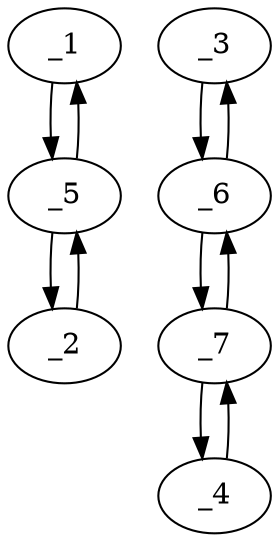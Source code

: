 digraph f0073_07 {
	_1	 [x="30.000000",
		y="74.000000"];
	_5	 [x="39.000000",
		y="87.000000"];
	_1 -> _5	 [angle="0.965252",
		orient="0.822192"];
	_2	 [x="35.000000",
		y="100.000000"];
	_2 -> _5	 [angle="-1.272297",
		orient="-0.955779"];
	_3	 [x="145.000000",
		y="101.000000"];
	_6	 [x="143.000000",
		y="122.000000"];
	_3 -> _6	 [angle="1.665748",
		orient="0.995495"];
	_4	 [x="152.000000",
		y="158.000000"];
	_7	 [x="150.000000",
		y="141.000000"];
	_4 -> _7	 [angle="-1.687905",
		orient="-0.993151"];
	_5 -> _1	 [angle="-2.176341",
		orient="-0.822192"];
	_5 -> _2	 [angle="1.869295",
		orient="0.955779"];
	_6 -> _3	 [angle="-1.475845",
		orient="-0.995495"];
	_6 -> _7	 [angle="1.217806",
		orient="0.938343"];
	_7 -> _4	 [angle="1.453688",
		orient="0.993151"];
	_7 -> _6	 [angle="-1.923787",
		orient="-0.938343"];
}
